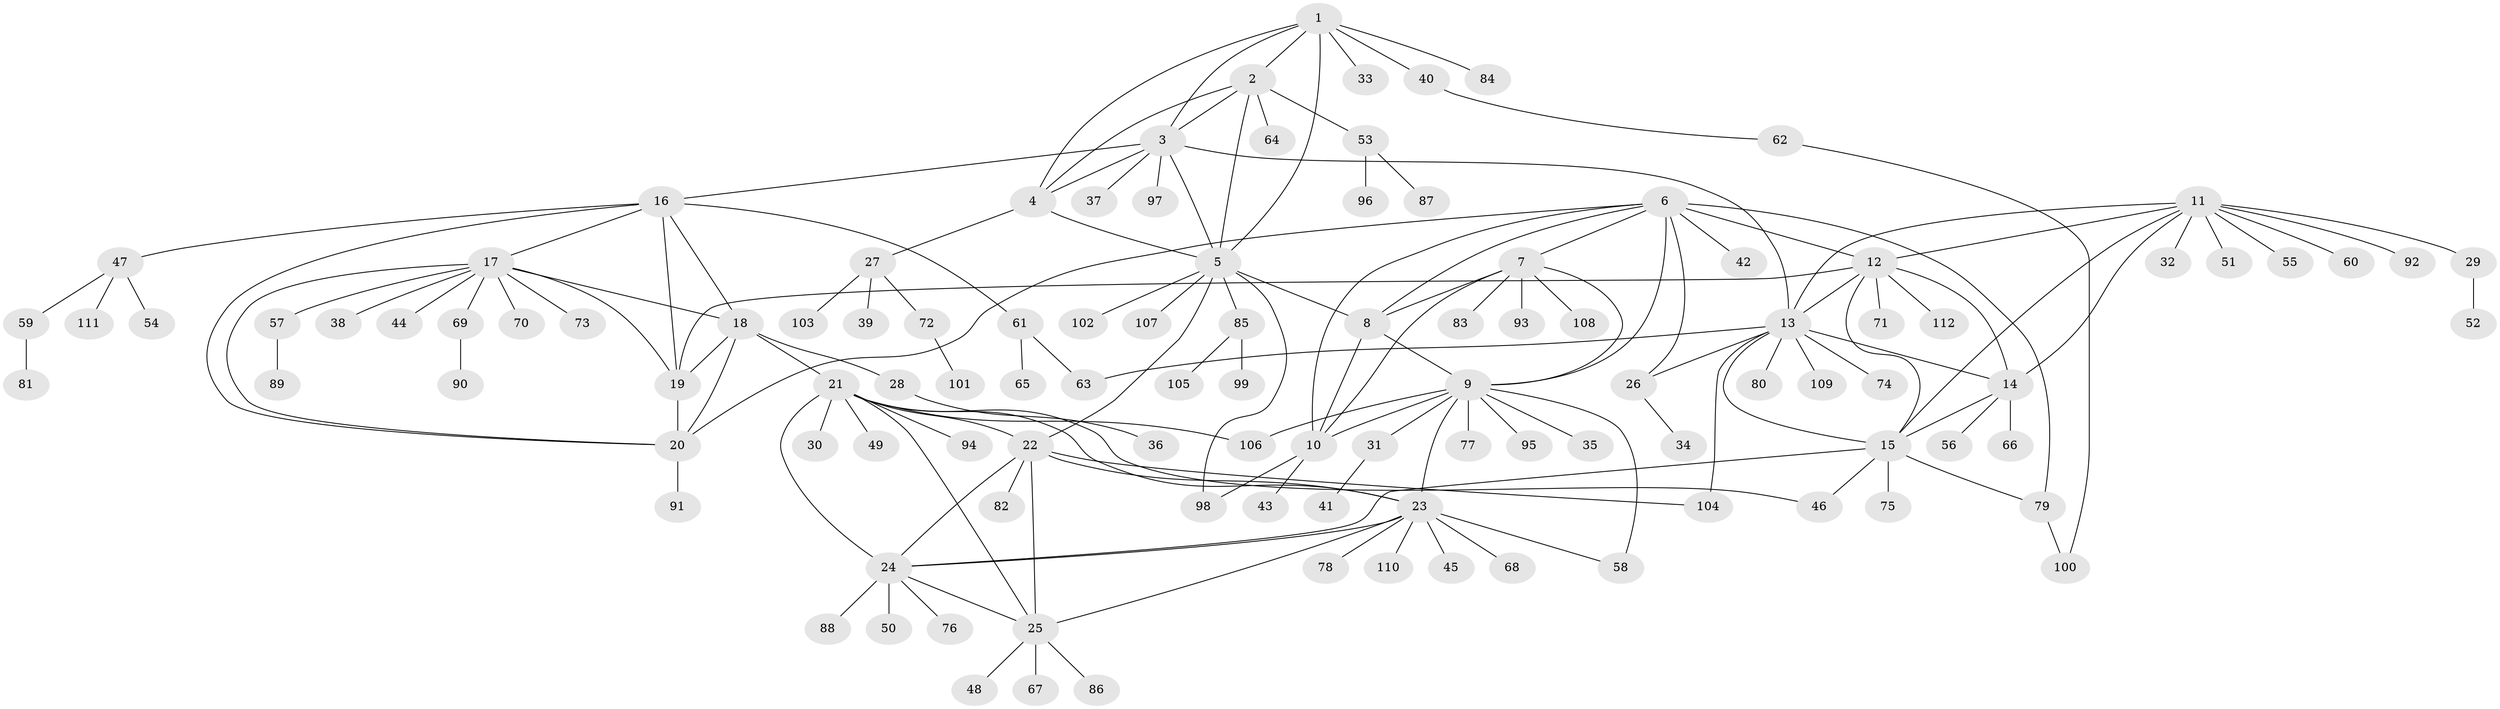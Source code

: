 // Generated by graph-tools (version 1.1) at 2025/11/02/27/25 16:11:36]
// undirected, 112 vertices, 156 edges
graph export_dot {
graph [start="1"]
  node [color=gray90,style=filled];
  1;
  2;
  3;
  4;
  5;
  6;
  7;
  8;
  9;
  10;
  11;
  12;
  13;
  14;
  15;
  16;
  17;
  18;
  19;
  20;
  21;
  22;
  23;
  24;
  25;
  26;
  27;
  28;
  29;
  30;
  31;
  32;
  33;
  34;
  35;
  36;
  37;
  38;
  39;
  40;
  41;
  42;
  43;
  44;
  45;
  46;
  47;
  48;
  49;
  50;
  51;
  52;
  53;
  54;
  55;
  56;
  57;
  58;
  59;
  60;
  61;
  62;
  63;
  64;
  65;
  66;
  67;
  68;
  69;
  70;
  71;
  72;
  73;
  74;
  75;
  76;
  77;
  78;
  79;
  80;
  81;
  82;
  83;
  84;
  85;
  86;
  87;
  88;
  89;
  90;
  91;
  92;
  93;
  94;
  95;
  96;
  97;
  98;
  99;
  100;
  101;
  102;
  103;
  104;
  105;
  106;
  107;
  108;
  109;
  110;
  111;
  112;
  1 -- 2;
  1 -- 3;
  1 -- 4;
  1 -- 5;
  1 -- 33;
  1 -- 40;
  1 -- 84;
  2 -- 3;
  2 -- 4;
  2 -- 5;
  2 -- 53;
  2 -- 64;
  3 -- 4;
  3 -- 5;
  3 -- 13;
  3 -- 16;
  3 -- 37;
  3 -- 97;
  4 -- 5;
  4 -- 27;
  5 -- 8;
  5 -- 22;
  5 -- 85;
  5 -- 98;
  5 -- 102;
  5 -- 107;
  6 -- 7;
  6 -- 8;
  6 -- 9;
  6 -- 10;
  6 -- 12;
  6 -- 20;
  6 -- 26;
  6 -- 42;
  6 -- 79;
  7 -- 8;
  7 -- 9;
  7 -- 10;
  7 -- 83;
  7 -- 93;
  7 -- 108;
  8 -- 9;
  8 -- 10;
  9 -- 10;
  9 -- 23;
  9 -- 31;
  9 -- 35;
  9 -- 58;
  9 -- 77;
  9 -- 95;
  9 -- 106;
  10 -- 43;
  10 -- 98;
  11 -- 12;
  11 -- 13;
  11 -- 14;
  11 -- 15;
  11 -- 29;
  11 -- 32;
  11 -- 51;
  11 -- 55;
  11 -- 60;
  11 -- 92;
  12 -- 13;
  12 -- 14;
  12 -- 15;
  12 -- 19;
  12 -- 71;
  12 -- 112;
  13 -- 14;
  13 -- 15;
  13 -- 26;
  13 -- 63;
  13 -- 74;
  13 -- 80;
  13 -- 104;
  13 -- 109;
  14 -- 15;
  14 -- 56;
  14 -- 66;
  15 -- 24;
  15 -- 46;
  15 -- 75;
  15 -- 79;
  16 -- 17;
  16 -- 18;
  16 -- 19;
  16 -- 20;
  16 -- 47;
  16 -- 61;
  17 -- 18;
  17 -- 19;
  17 -- 20;
  17 -- 38;
  17 -- 44;
  17 -- 57;
  17 -- 69;
  17 -- 70;
  17 -- 73;
  18 -- 19;
  18 -- 20;
  18 -- 21;
  18 -- 28;
  19 -- 20;
  20 -- 91;
  21 -- 22;
  21 -- 23;
  21 -- 24;
  21 -- 25;
  21 -- 30;
  21 -- 46;
  21 -- 49;
  21 -- 94;
  21 -- 106;
  22 -- 23;
  22 -- 24;
  22 -- 25;
  22 -- 82;
  22 -- 104;
  23 -- 24;
  23 -- 25;
  23 -- 45;
  23 -- 58;
  23 -- 68;
  23 -- 78;
  23 -- 110;
  24 -- 25;
  24 -- 50;
  24 -- 76;
  24 -- 88;
  25 -- 48;
  25 -- 67;
  25 -- 86;
  26 -- 34;
  27 -- 39;
  27 -- 72;
  27 -- 103;
  28 -- 36;
  29 -- 52;
  31 -- 41;
  40 -- 62;
  47 -- 54;
  47 -- 59;
  47 -- 111;
  53 -- 87;
  53 -- 96;
  57 -- 89;
  59 -- 81;
  61 -- 63;
  61 -- 65;
  62 -- 100;
  69 -- 90;
  72 -- 101;
  79 -- 100;
  85 -- 99;
  85 -- 105;
}
